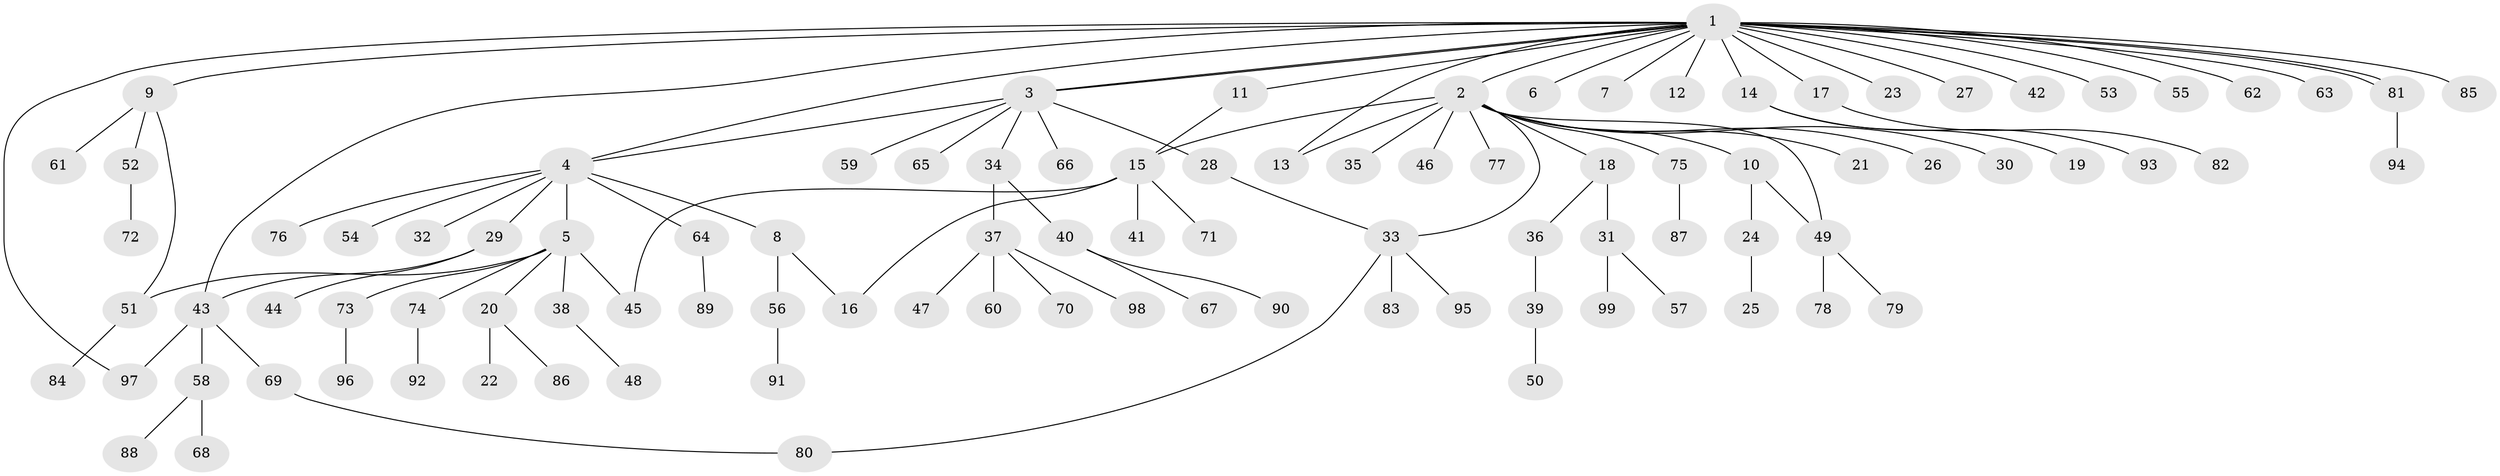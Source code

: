 // Generated by graph-tools (version 1.1) at 2025/47/03/09/25 04:47:01]
// undirected, 99 vertices, 111 edges
graph export_dot {
graph [start="1"]
  node [color=gray90,style=filled];
  1;
  2;
  3;
  4;
  5;
  6;
  7;
  8;
  9;
  10;
  11;
  12;
  13;
  14;
  15;
  16;
  17;
  18;
  19;
  20;
  21;
  22;
  23;
  24;
  25;
  26;
  27;
  28;
  29;
  30;
  31;
  32;
  33;
  34;
  35;
  36;
  37;
  38;
  39;
  40;
  41;
  42;
  43;
  44;
  45;
  46;
  47;
  48;
  49;
  50;
  51;
  52;
  53;
  54;
  55;
  56;
  57;
  58;
  59;
  60;
  61;
  62;
  63;
  64;
  65;
  66;
  67;
  68;
  69;
  70;
  71;
  72;
  73;
  74;
  75;
  76;
  77;
  78;
  79;
  80;
  81;
  82;
  83;
  84;
  85;
  86;
  87;
  88;
  89;
  90;
  91;
  92;
  93;
  94;
  95;
  96;
  97;
  98;
  99;
  1 -- 2;
  1 -- 3;
  1 -- 3;
  1 -- 4;
  1 -- 6;
  1 -- 7;
  1 -- 9;
  1 -- 11;
  1 -- 12;
  1 -- 13;
  1 -- 14;
  1 -- 17;
  1 -- 23;
  1 -- 27;
  1 -- 42;
  1 -- 43;
  1 -- 53;
  1 -- 55;
  1 -- 62;
  1 -- 63;
  1 -- 81;
  1 -- 81;
  1 -- 85;
  1 -- 97;
  2 -- 10;
  2 -- 13;
  2 -- 15;
  2 -- 18;
  2 -- 21;
  2 -- 26;
  2 -- 30;
  2 -- 33;
  2 -- 35;
  2 -- 46;
  2 -- 49;
  2 -- 75;
  2 -- 77;
  3 -- 4;
  3 -- 28;
  3 -- 34;
  3 -- 59;
  3 -- 65;
  3 -- 66;
  4 -- 5;
  4 -- 8;
  4 -- 29;
  4 -- 32;
  4 -- 54;
  4 -- 64;
  4 -- 76;
  5 -- 20;
  5 -- 38;
  5 -- 45;
  5 -- 51;
  5 -- 73;
  5 -- 74;
  8 -- 16;
  8 -- 56;
  9 -- 51;
  9 -- 52;
  9 -- 61;
  10 -- 24;
  10 -- 49;
  11 -- 15;
  14 -- 19;
  14 -- 93;
  15 -- 16;
  15 -- 41;
  15 -- 45;
  15 -- 71;
  17 -- 82;
  18 -- 31;
  18 -- 36;
  20 -- 22;
  20 -- 86;
  24 -- 25;
  28 -- 33;
  29 -- 43;
  29 -- 44;
  31 -- 57;
  31 -- 99;
  33 -- 80;
  33 -- 83;
  33 -- 95;
  34 -- 37;
  34 -- 40;
  36 -- 39;
  37 -- 47;
  37 -- 60;
  37 -- 70;
  37 -- 98;
  38 -- 48;
  39 -- 50;
  40 -- 67;
  40 -- 90;
  43 -- 58;
  43 -- 69;
  43 -- 97;
  49 -- 78;
  49 -- 79;
  51 -- 84;
  52 -- 72;
  56 -- 91;
  58 -- 68;
  58 -- 88;
  64 -- 89;
  69 -- 80;
  73 -- 96;
  74 -- 92;
  75 -- 87;
  81 -- 94;
}
